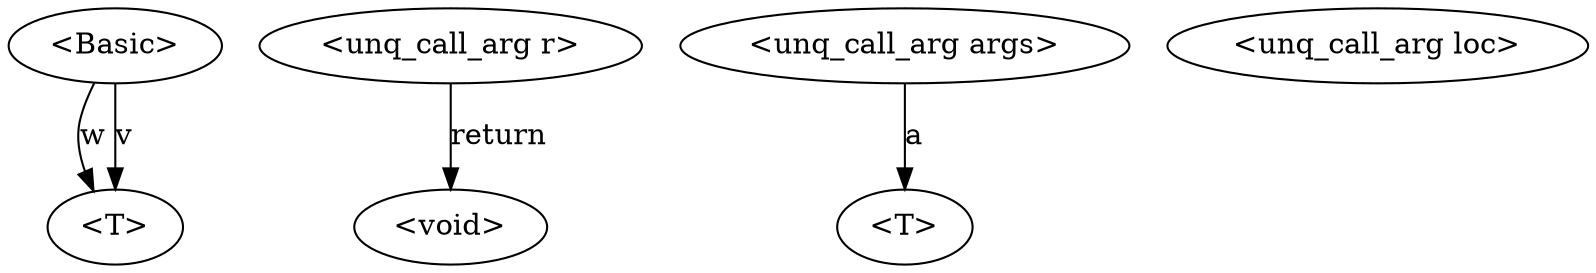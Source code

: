 digraph G {
n0->n6 [label="w"]
n0->n6 [label="v"]
n0[label="<Basic>"]
n6[label="<T>"]
n3->n4 [label="return"]
n3[label="<unq_call_arg r>"]
n4[label="<void>"]
n1->n5 [label="a"]
n1[label="<unq_call_arg args>"]
n5[label="<T>"]
n2[label="<unq_call_arg loc>"]
}
